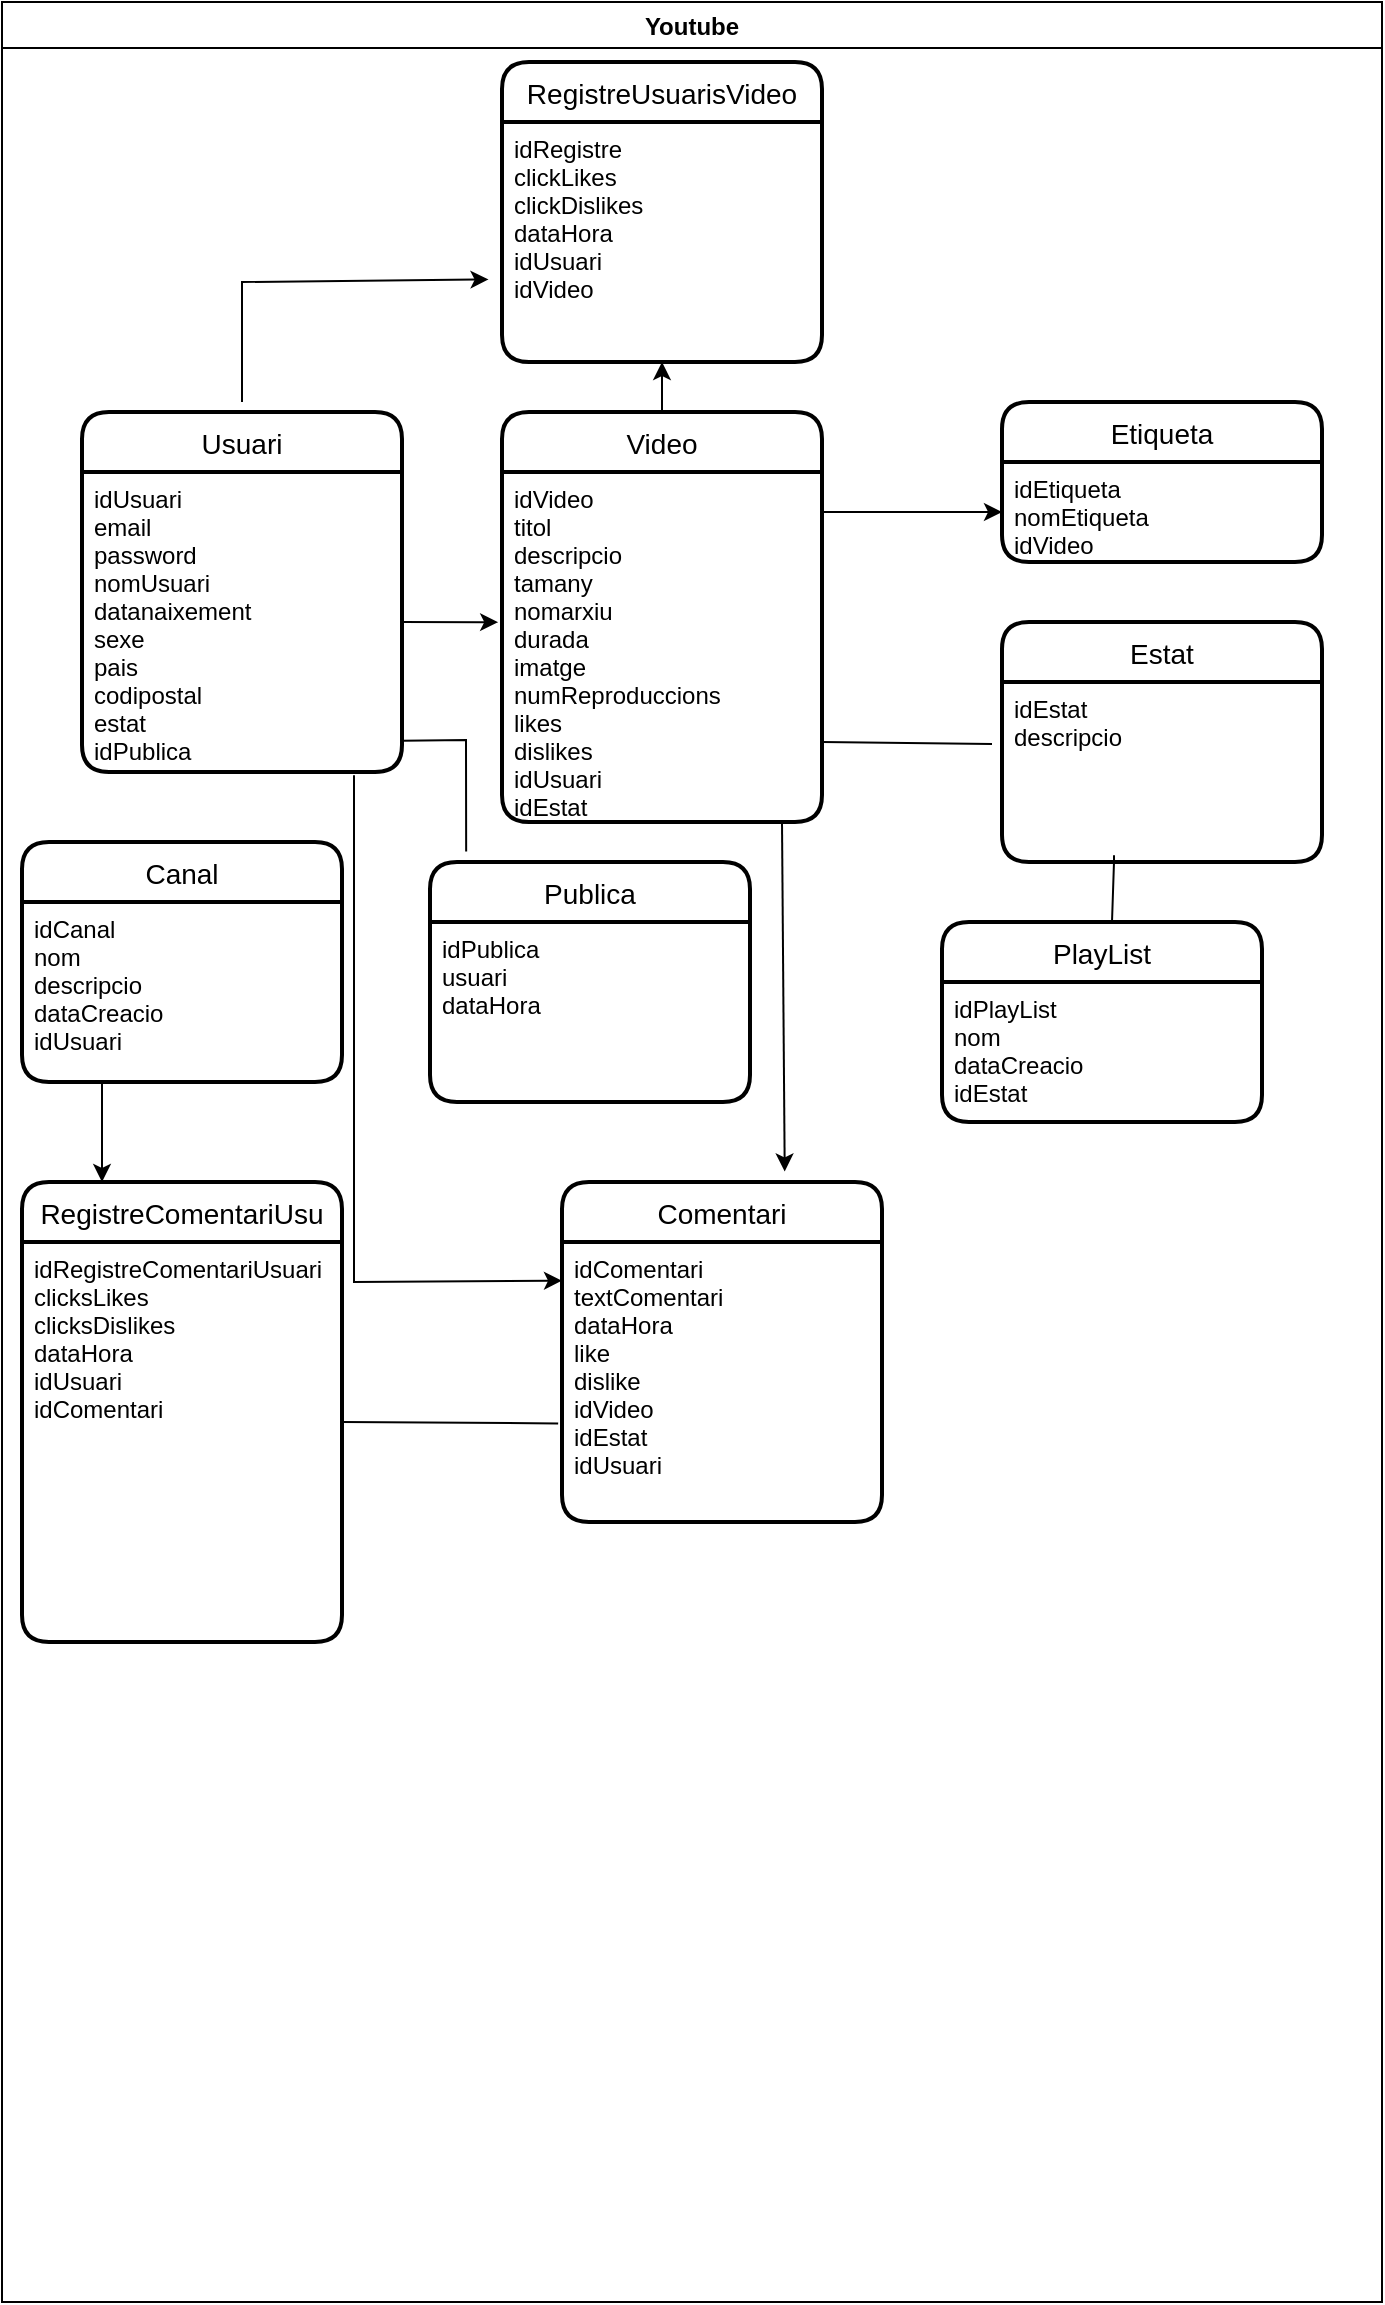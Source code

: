 <mxfile version="16.5.1" type="device"><diagram id="W1hOy843Y7YqDfVV6YtH" name="Página-1"><mxGraphModel dx="782" dy="539" grid="1" gridSize="10" guides="1" tooltips="1" connect="1" arrows="1" fold="1" page="1" pageScale="1" pageWidth="827" pageHeight="1169" math="0" shadow="0"><root><mxCell id="0"/><mxCell id="1" parent="0"/><mxCell id="KzFQBvFCLjPDkdFZNgTY-12" value="Youtube" style="swimlane;" parent="1" vertex="1"><mxGeometry x="40" y="10" width="690" height="1150" as="geometry"/></mxCell><mxCell id="n9ShiBwLEdvn4BxaHcjc-2" value="RegistreUsuarisVideo" style="swimlane;childLayout=stackLayout;horizontal=1;startSize=30;horizontalStack=0;rounded=1;fontSize=14;fontStyle=0;strokeWidth=2;resizeParent=0;resizeLast=1;shadow=0;dashed=0;align=center;" parent="KzFQBvFCLjPDkdFZNgTY-12" vertex="1"><mxGeometry x="250" y="30" width="160" height="150" as="geometry"/></mxCell><mxCell id="n9ShiBwLEdvn4BxaHcjc-3" value="idRegistre&#10;clickLikes&#10;clickDislikes&#10;dataHora&#10;idUsuari&#10;idVideo&#10;" style="align=left;strokeColor=none;fillColor=none;spacingLeft=4;fontSize=12;verticalAlign=top;resizable=0;rotatable=0;part=1;" parent="n9ShiBwLEdvn4BxaHcjc-2" vertex="1"><mxGeometry y="30" width="160" height="120" as="geometry"/></mxCell><mxCell id="n9ShiBwLEdvn4BxaHcjc-17" value="Video" style="swimlane;childLayout=stackLayout;horizontal=1;startSize=30;horizontalStack=0;rounded=1;fontSize=14;fontStyle=0;strokeWidth=2;resizeParent=0;resizeLast=1;shadow=0;dashed=0;align=center;" parent="KzFQBvFCLjPDkdFZNgTY-12" vertex="1"><mxGeometry x="250" y="205" width="160" height="205" as="geometry"/></mxCell><mxCell id="n9ShiBwLEdvn4BxaHcjc-18" value="idVideo&#10;titol&#10;descripcio&#10;tamany&#10;nomarxiu&#10;durada&#10;imatge&#10;numReproduccions&#10;likes&#10;dislikes&#10;idUsuari&#10;idEstat" style="align=left;strokeColor=none;fillColor=none;spacingLeft=4;fontSize=12;verticalAlign=top;resizable=0;rotatable=0;part=1;" parent="n9ShiBwLEdvn4BxaHcjc-17" vertex="1"><mxGeometry y="30" width="160" height="175" as="geometry"/></mxCell><mxCell id="n9ShiBwLEdvn4BxaHcjc-20" value="Etiqueta" style="swimlane;childLayout=stackLayout;horizontal=1;startSize=30;horizontalStack=0;rounded=1;fontSize=14;fontStyle=0;strokeWidth=2;resizeParent=0;resizeLast=1;shadow=0;dashed=0;align=center;" parent="KzFQBvFCLjPDkdFZNgTY-12" vertex="1"><mxGeometry x="500" y="200" width="160" height="80" as="geometry"/></mxCell><mxCell id="n9ShiBwLEdvn4BxaHcjc-21" value="idEtiqueta&#10;nomEtiqueta&#10;idVideo" style="align=left;strokeColor=none;fillColor=none;spacingLeft=4;fontSize=12;verticalAlign=top;resizable=0;rotatable=0;part=1;" parent="n9ShiBwLEdvn4BxaHcjc-20" vertex="1"><mxGeometry y="30" width="160" height="50" as="geometry"/></mxCell><mxCell id="n9ShiBwLEdvn4BxaHcjc-15" value="Usuari" style="swimlane;childLayout=stackLayout;horizontal=1;startSize=30;horizontalStack=0;rounded=1;fontSize=14;fontStyle=0;strokeWidth=2;resizeParent=0;resizeLast=1;shadow=0;dashed=0;align=center;" parent="KzFQBvFCLjPDkdFZNgTY-12" vertex="1"><mxGeometry x="40" y="205" width="160" height="180" as="geometry"/></mxCell><mxCell id="n9ShiBwLEdvn4BxaHcjc-16" value="idUsuari&#10;email&#10;password&#10;nomUsuari&#10;datanaixement&#10;sexe&#10;pais&#10;codipostal&#10;estat&#10;idPublica" style="align=left;strokeColor=none;fillColor=none;spacingLeft=4;fontSize=12;verticalAlign=top;resizable=0;rotatable=0;part=1;" parent="n9ShiBwLEdvn4BxaHcjc-15" vertex="1"><mxGeometry y="30" width="160" height="150" as="geometry"/></mxCell><mxCell id="n9ShiBwLEdvn4BxaHcjc-38" value="PlayList" style="swimlane;childLayout=stackLayout;horizontal=1;startSize=30;horizontalStack=0;rounded=1;fontSize=14;fontStyle=0;strokeWidth=2;resizeParent=0;resizeLast=1;shadow=0;dashed=0;align=center;" parent="KzFQBvFCLjPDkdFZNgTY-12" vertex="1"><mxGeometry x="470" y="460" width="160" height="100" as="geometry"/></mxCell><mxCell id="n9ShiBwLEdvn4BxaHcjc-39" value="idPlayList&#10;nom&#10;dataCreacio&#10;idEstat" style="align=left;strokeColor=none;fillColor=none;spacingLeft=4;fontSize=12;verticalAlign=top;resizable=0;rotatable=0;part=1;" parent="n9ShiBwLEdvn4BxaHcjc-38" vertex="1"><mxGeometry y="30" width="160" height="70" as="geometry"/></mxCell><mxCell id="89q2V3l03igyyqIvN7MX-1" value="Estat" style="swimlane;childLayout=stackLayout;horizontal=1;startSize=30;horizontalStack=0;rounded=1;fontSize=14;fontStyle=0;strokeWidth=2;resizeParent=0;resizeLast=1;shadow=0;dashed=0;align=center;" vertex="1" parent="KzFQBvFCLjPDkdFZNgTY-12"><mxGeometry x="500" y="310" width="160" height="120" as="geometry"/></mxCell><mxCell id="89q2V3l03igyyqIvN7MX-2" value="idEstat&#10;descripcio" style="align=left;strokeColor=none;fillColor=none;spacingLeft=4;fontSize=12;verticalAlign=top;resizable=0;rotatable=0;part=1;" vertex="1" parent="89q2V3l03igyyqIvN7MX-1"><mxGeometry y="30" width="160" height="90" as="geometry"/></mxCell><mxCell id="89q2V3l03igyyqIvN7MX-19" value="" style="endArrow=none;html=1;rounded=0;entryX=0.35;entryY=0.963;entryDx=0;entryDy=0;entryPerimeter=0;" edge="1" parent="89q2V3l03igyyqIvN7MX-1" target="89q2V3l03igyyqIvN7MX-2"><mxGeometry width="50" height="50" relative="1" as="geometry"><mxPoint x="55" y="150" as="sourcePoint"/><mxPoint x="105" y="100" as="targetPoint"/><Array as="points"><mxPoint x="56" y="120"/></Array></mxGeometry></mxCell><mxCell id="89q2V3l03igyyqIvN7MX-5" value="Publica" style="swimlane;childLayout=stackLayout;horizontal=1;startSize=30;horizontalStack=0;rounded=1;fontSize=14;fontStyle=0;strokeWidth=2;resizeParent=0;resizeLast=1;shadow=0;dashed=0;align=center;" vertex="1" parent="KzFQBvFCLjPDkdFZNgTY-12"><mxGeometry x="214" y="430" width="160" height="120" as="geometry"/></mxCell><mxCell id="89q2V3l03igyyqIvN7MX-6" value="idPublica&#10;usuari&#10;dataHora" style="align=left;strokeColor=none;fillColor=none;spacingLeft=4;fontSize=12;verticalAlign=top;resizable=0;rotatable=0;part=1;" vertex="1" parent="89q2V3l03igyyqIvN7MX-5"><mxGeometry y="30" width="160" height="90" as="geometry"/></mxCell><mxCell id="89q2V3l03igyyqIvN7MX-8" value="Comentari" style="swimlane;childLayout=stackLayout;horizontal=1;startSize=30;horizontalStack=0;rounded=1;fontSize=14;fontStyle=0;strokeWidth=2;resizeParent=0;resizeLast=1;shadow=0;dashed=0;align=center;" vertex="1" parent="KzFQBvFCLjPDkdFZNgTY-12"><mxGeometry x="280" y="590" width="160" height="170" as="geometry"/></mxCell><mxCell id="89q2V3l03igyyqIvN7MX-9" value="idComentari&#10;textComentari&#10;dataHora&#10;like&#10;dislike&#10;idVideo&#10;idEstat&#10;idUsuari&#10;&#10;" style="align=left;strokeColor=none;fillColor=none;spacingLeft=4;fontSize=12;verticalAlign=top;resizable=0;rotatable=0;part=1;" vertex="1" parent="89q2V3l03igyyqIvN7MX-8"><mxGeometry y="30" width="160" height="140" as="geometry"/></mxCell><mxCell id="89q2V3l03igyyqIvN7MX-10" value="RegistreComentariUsu" style="swimlane;childLayout=stackLayout;horizontal=1;startSize=30;horizontalStack=0;rounded=1;fontSize=14;fontStyle=0;strokeWidth=2;resizeParent=0;resizeLast=1;shadow=0;dashed=0;align=center;" vertex="1" parent="KzFQBvFCLjPDkdFZNgTY-12"><mxGeometry x="10" y="590" width="160" height="230" as="geometry"/></mxCell><mxCell id="89q2V3l03igyyqIvN7MX-11" value="idRegistreComentariUsuari&#10;clicksLikes&#10;clicksDislikes&#10;dataHora&#10;idUsuari&#10;idComentari" style="align=left;strokeColor=none;fillColor=none;spacingLeft=4;fontSize=12;verticalAlign=top;resizable=0;rotatable=0;part=1;" vertex="1" parent="89q2V3l03igyyqIvN7MX-10"><mxGeometry y="30" width="160" height="200" as="geometry"/></mxCell><mxCell id="89q2V3l03igyyqIvN7MX-12" value="" style="endArrow=classic;html=1;rounded=0;entryX=-0.042;entryY=0.656;entryDx=0;entryDy=0;entryPerimeter=0;" edge="1" parent="KzFQBvFCLjPDkdFZNgTY-12" target="n9ShiBwLEdvn4BxaHcjc-3"><mxGeometry width="50" height="50" relative="1" as="geometry"><mxPoint x="120" y="200" as="sourcePoint"/><mxPoint x="170" y="140" as="targetPoint"/><Array as="points"><mxPoint x="120" y="140"/></Array></mxGeometry></mxCell><mxCell id="89q2V3l03igyyqIvN7MX-13" value="" style="endArrow=classic;html=1;rounded=0;" edge="1" parent="KzFQBvFCLjPDkdFZNgTY-12" target="n9ShiBwLEdvn4BxaHcjc-3"><mxGeometry width="50" height="50" relative="1" as="geometry"><mxPoint x="330" y="205" as="sourcePoint"/><mxPoint x="380" y="155" as="targetPoint"/></mxGeometry></mxCell><mxCell id="89q2V3l03igyyqIvN7MX-14" value="" style="endArrow=classic;html=1;rounded=0;entryX=-0.012;entryY=0.429;entryDx=0;entryDy=0;entryPerimeter=0;" edge="1" parent="KzFQBvFCLjPDkdFZNgTY-12" target="n9ShiBwLEdvn4BxaHcjc-18"><mxGeometry width="50" height="50" relative="1" as="geometry"><mxPoint x="200" y="310" as="sourcePoint"/><mxPoint x="250" y="260" as="targetPoint"/></mxGeometry></mxCell><mxCell id="89q2V3l03igyyqIvN7MX-15" value="" style="endArrow=classic;html=1;rounded=0;entryX=0;entryY=0.5;entryDx=0;entryDy=0;" edge="1" parent="KzFQBvFCLjPDkdFZNgTY-12" target="n9ShiBwLEdvn4BxaHcjc-21"><mxGeometry width="50" height="50" relative="1" as="geometry"><mxPoint x="410" y="255" as="sourcePoint"/><mxPoint x="460" y="205" as="targetPoint"/></mxGeometry></mxCell><mxCell id="89q2V3l03igyyqIvN7MX-18" value="" style="endArrow=none;html=1;rounded=0;entryX=-0.033;entryY=0.348;entryDx=0;entryDy=0;entryPerimeter=0;" edge="1" parent="KzFQBvFCLjPDkdFZNgTY-12" target="89q2V3l03igyyqIvN7MX-2"><mxGeometry width="50" height="50" relative="1" as="geometry"><mxPoint x="410" y="370" as="sourcePoint"/><mxPoint x="460" y="320" as="targetPoint"/><Array as="points"><mxPoint x="495" y="371"/></Array></mxGeometry></mxCell><mxCell id="89q2V3l03igyyqIvN7MX-21" value="" style="endArrow=classic;html=1;rounded=0;exitX=0.85;exitY=1.011;exitDx=0;exitDy=0;exitPerimeter=0;entryX=0;entryY=0.138;entryDx=0;entryDy=0;entryPerimeter=0;" edge="1" parent="KzFQBvFCLjPDkdFZNgTY-12" source="n9ShiBwLEdvn4BxaHcjc-16" target="89q2V3l03igyyqIvN7MX-9"><mxGeometry width="50" height="50" relative="1" as="geometry"><mxPoint x="340" y="530" as="sourcePoint"/><mxPoint x="390" y="480" as="targetPoint"/><Array as="points"><mxPoint x="176" y="640"/></Array></mxGeometry></mxCell><mxCell id="89q2V3l03igyyqIvN7MX-24" value="" style="endArrow=none;html=1;rounded=0;exitX=1;exitY=0.896;exitDx=0;exitDy=0;exitPerimeter=0;entryX=0.113;entryY=-0.044;entryDx=0;entryDy=0;entryPerimeter=0;" edge="1" parent="KzFQBvFCLjPDkdFZNgTY-12" source="n9ShiBwLEdvn4BxaHcjc-16" target="89q2V3l03igyyqIvN7MX-5"><mxGeometry width="50" height="50" relative="1" as="geometry"><mxPoint x="200" y="420" as="sourcePoint"/><mxPoint x="250" y="370" as="targetPoint"/><Array as="points"><mxPoint x="232" y="369"/></Array></mxGeometry></mxCell><mxCell id="89q2V3l03igyyqIvN7MX-25" value="" style="endArrow=none;html=1;rounded=0;entryX=-0.012;entryY=0.648;entryDx=0;entryDy=0;entryPerimeter=0;" edge="1" parent="KzFQBvFCLjPDkdFZNgTY-12" target="89q2V3l03igyyqIvN7MX-9"><mxGeometry width="50" height="50" relative="1" as="geometry"><mxPoint x="170" y="710" as="sourcePoint"/><mxPoint x="220" y="660" as="targetPoint"/></mxGeometry></mxCell><mxCell id="89q2V3l03igyyqIvN7MX-3" value="Canal" style="swimlane;childLayout=stackLayout;horizontal=1;startSize=30;horizontalStack=0;rounded=1;fontSize=14;fontStyle=0;strokeWidth=2;resizeParent=0;resizeLast=1;shadow=0;dashed=0;align=center;" vertex="1" parent="1"><mxGeometry x="50" y="430" width="160" height="120" as="geometry"/></mxCell><mxCell id="89q2V3l03igyyqIvN7MX-4" value="idCanal&#10;nom&#10;descripcio&#10;dataCreacio&#10;idUsuari" style="align=left;strokeColor=none;fillColor=none;spacingLeft=4;fontSize=12;verticalAlign=top;resizable=0;rotatable=0;part=1;" vertex="1" parent="89q2V3l03igyyqIvN7MX-3"><mxGeometry y="30" width="160" height="90" as="geometry"/></mxCell><mxCell id="89q2V3l03igyyqIvN7MX-22" value="" style="endArrow=classic;html=1;rounded=0;entryX=0.25;entryY=0;entryDx=0;entryDy=0;" edge="1" parent="89q2V3l03igyyqIvN7MX-3" target="89q2V3l03igyyqIvN7MX-10"><mxGeometry width="50" height="50" relative="1" as="geometry"><mxPoint x="40" y="120" as="sourcePoint"/><mxPoint x="90" y="70" as="targetPoint"/></mxGeometry></mxCell><mxCell id="89q2V3l03igyyqIvN7MX-20" value="" style="endArrow=classic;html=1;rounded=0;entryX=0.696;entryY=-0.031;entryDx=0;entryDy=0;entryPerimeter=0;" edge="1" parent="1" target="89q2V3l03igyyqIvN7MX-8"><mxGeometry width="50" height="50" relative="1" as="geometry"><mxPoint x="430" y="420" as="sourcePoint"/><mxPoint x="430" y="490" as="targetPoint"/></mxGeometry></mxCell></root></mxGraphModel></diagram></mxfile>
